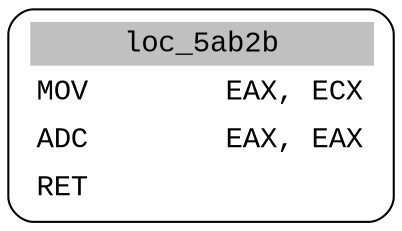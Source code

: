 digraph asm_graph {
1941 [
shape="Mrecord" fontname="Courier New"label =<<table border="0" cellborder="0" cellpadding="3"><tr><td align="center" colspan="2" bgcolor="grey">loc_5ab2b</td></tr><tr><td align="left">MOV        EAX, ECX</td></tr><tr><td align="left">ADC        EAX, EAX</td></tr><tr><td align="left">RET        </td></tr></table>> ];
}